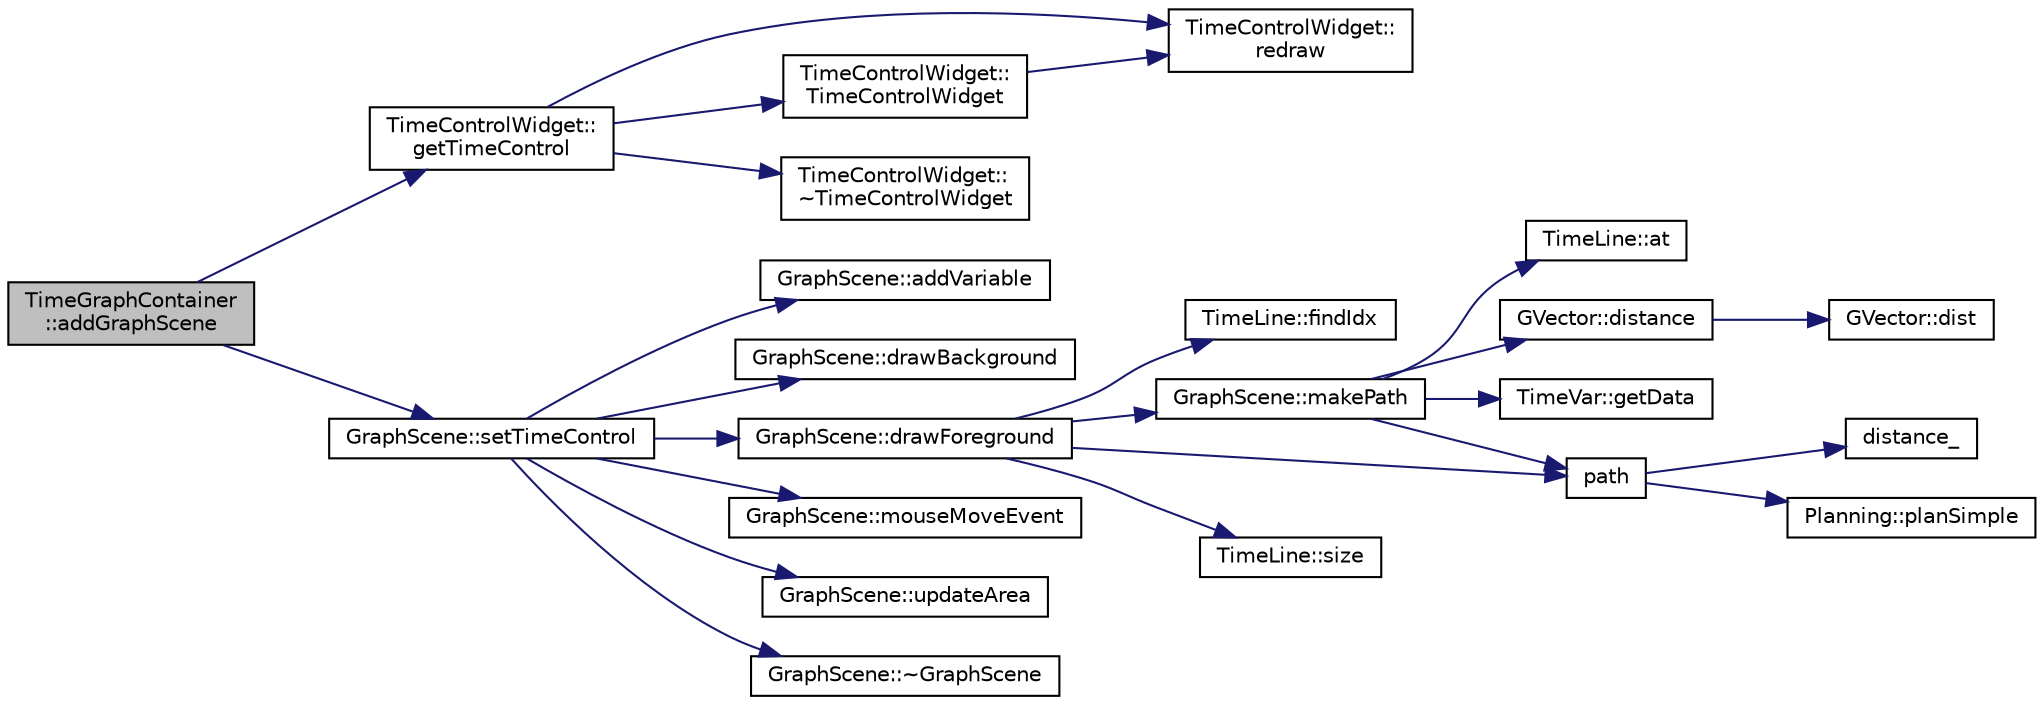 digraph "TimeGraphContainer::addGraphScene"
{
 // INTERACTIVE_SVG=YES
  edge [fontname="Helvetica",fontsize="10",labelfontname="Helvetica",labelfontsize="10"];
  node [fontname="Helvetica",fontsize="10",shape=record];
  rankdir="LR";
  Node1 [label="TimeGraphContainer\l::addGraphScene",height=0.2,width=0.4,color="black", fillcolor="grey75", style="filled", fontcolor="black"];
  Node1 -> Node2 [color="midnightblue",fontsize="10",style="solid",fontname="Helvetica"];
  Node2 [label="TimeControlWidget::\lgetTimeControl",height=0.2,width=0.4,color="black", fillcolor="white", style="filled",URL="$d1/d32/class_time_control_widget.html#aed44d6738ff31a3bad8b4382b2bac2b9"];
  Node2 -> Node3 [color="midnightblue",fontsize="10",style="solid",fontname="Helvetica"];
  Node3 [label="TimeControlWidget::\lredraw",height=0.2,width=0.4,color="black", fillcolor="white", style="filled",URL="$d1/d32/class_time_control_widget.html#aed77c182a0644f1d768940d439ef08a0"];
  Node2 -> Node4 [color="midnightblue",fontsize="10",style="solid",fontname="Helvetica"];
  Node4 [label="TimeControlWidget::\lTimeControlWidget",height=0.2,width=0.4,color="black", fillcolor="white", style="filled",URL="$d1/d32/class_time_control_widget.html#a7be9bf645ce96ebd041b38c16d48c39c"];
  Node4 -> Node3 [color="midnightblue",fontsize="10",style="solid",fontname="Helvetica"];
  Node2 -> Node5 [color="midnightblue",fontsize="10",style="solid",fontname="Helvetica"];
  Node5 [label="TimeControlWidget::\l~TimeControlWidget",height=0.2,width=0.4,color="black", fillcolor="white", style="filled",URL="$d1/d32/class_time_control_widget.html#afe92650fcfffde7e9b36e3953c1f7fd3"];
  Node1 -> Node6 [color="midnightblue",fontsize="10",style="solid",fontname="Helvetica"];
  Node6 [label="GraphScene::setTimeControl",height=0.2,width=0.4,color="black", fillcolor="white", style="filled",URL="$d3/d91/class_graph_scene.html#a471718db4b4a0754dd9a4192918dfe4a"];
  Node6 -> Node7 [color="midnightblue",fontsize="10",style="solid",fontname="Helvetica"];
  Node7 [label="GraphScene::addVariable",height=0.2,width=0.4,color="black", fillcolor="white", style="filled",URL="$d3/d91/class_graph_scene.html#a91050b5a187d93e514654b148b4efe96"];
  Node6 -> Node8 [color="midnightblue",fontsize="10",style="solid",fontname="Helvetica"];
  Node8 [label="GraphScene::drawBackground",height=0.2,width=0.4,color="black", fillcolor="white", style="filled",URL="$d3/d91/class_graph_scene.html#a8b492a0c926415e87b53de4814ecf7c9"];
  Node6 -> Node9 [color="midnightblue",fontsize="10",style="solid",fontname="Helvetica"];
  Node9 [label="GraphScene::drawForeground",height=0.2,width=0.4,color="black", fillcolor="white", style="filled",URL="$d3/d91/class_graph_scene.html#a8edcb186d2083846fbcd03cbadf2dd4e"];
  Node9 -> Node10 [color="midnightblue",fontsize="10",style="solid",fontname="Helvetica"];
  Node10 [label="TimeLine::findIdx",height=0.2,width=0.4,color="black", fillcolor="white", style="filled",URL="$dc/df5/class_time_line.html#aef09f9a24be0bc933d1d789d4930d759"];
  Node9 -> Node11 [color="midnightblue",fontsize="10",style="solid",fontname="Helvetica"];
  Node11 [label="GraphScene::makePath",height=0.2,width=0.4,color="black", fillcolor="white", style="filled",URL="$d3/d91/class_graph_scene.html#a5cddfa46708c3ecef3963a4d03ba6e28"];
  Node11 -> Node12 [color="midnightblue",fontsize="10",style="solid",fontname="Helvetica"];
  Node12 [label="TimeLine::at",height=0.2,width=0.4,color="black", fillcolor="white", style="filled",URL="$dc/df5/class_time_line.html#aacf0d7612ae14e755a340eb12e548b0b"];
  Node11 -> Node13 [color="midnightblue",fontsize="10",style="solid",fontname="Helvetica"];
  Node13 [label="GVector::distance",height=0.2,width=0.4,color="black", fillcolor="white", style="filled",URL="$d5/da9/namespace_g_vector.html#af5b98c588be57ac262e4d3b021f01bc3"];
  Node13 -> Node14 [color="midnightblue",fontsize="10",style="solid",fontname="Helvetica"];
  Node14 [label="GVector::dist",height=0.2,width=0.4,color="black", fillcolor="white", style="filled",URL="$d5/da9/namespace_g_vector.html#ab4c4f9f2d8f1f0fc9e71585f43c9df8f"];
  Node11 -> Node15 [color="midnightblue",fontsize="10",style="solid",fontname="Helvetica"];
  Node15 [label="TimeVar::getData",height=0.2,width=0.4,color="black", fillcolor="white", style="filled",URL="$df/dd6/class_time_var.html#a3ee073303f37c4cd7151ce91967493a6"];
  Node11 -> Node16 [color="midnightblue",fontsize="10",style="solid",fontname="Helvetica"];
  Node16 [label="path",height=0.2,width=0.4,color="black", fillcolor="white", style="filled",URL="$dd/d8b/listener_8cpp.html#ac7e332386e86e341c48b409c2cbe8e1c"];
  Node16 -> Node17 [color="midnightblue",fontsize="10",style="solid",fontname="Helvetica"];
  Node17 [label="distance_",height=0.2,width=0.4,color="black", fillcolor="white", style="filled",URL="$dd/d8b/listener_8cpp.html#ad8ebde7f19a05b1932e031188de5fd24"];
  Node16 -> Node18 [color="midnightblue",fontsize="10",style="solid",fontname="Helvetica"];
  Node18 [label="Planning::planSimple",height=0.2,width=0.4,color="black", fillcolor="white", style="filled",URL="$d9/db5/class_planning.html#a744d359a25387ab5e94cfa12e302ac8e",tooltip="Set Dimensions for ompl space. "];
  Node9 -> Node16 [color="midnightblue",fontsize="10",style="solid",fontname="Helvetica"];
  Node9 -> Node19 [color="midnightblue",fontsize="10",style="solid",fontname="Helvetica"];
  Node19 [label="TimeLine::size",height=0.2,width=0.4,color="black", fillcolor="white", style="filled",URL="$dc/df5/class_time_line.html#a01db5984090a37f7f55a19928131db3c"];
  Node6 -> Node20 [color="midnightblue",fontsize="10",style="solid",fontname="Helvetica"];
  Node20 [label="GraphScene::mouseMoveEvent",height=0.2,width=0.4,color="black", fillcolor="white", style="filled",URL="$d3/d91/class_graph_scene.html#a255bd801869aa4f30da3038299fbe7b0"];
  Node6 -> Node21 [color="midnightblue",fontsize="10",style="solid",fontname="Helvetica"];
  Node21 [label="GraphScene::updateArea",height=0.2,width=0.4,color="black", fillcolor="white", style="filled",URL="$d3/d91/class_graph_scene.html#a49f6ea3e154f5e92590e5bc7ec1f0305"];
  Node6 -> Node22 [color="midnightblue",fontsize="10",style="solid",fontname="Helvetica"];
  Node22 [label="GraphScene::~GraphScene",height=0.2,width=0.4,color="black", fillcolor="white", style="filled",URL="$d3/d91/class_graph_scene.html#a37cbb072493b457564dda12502c9af7f"];
}
